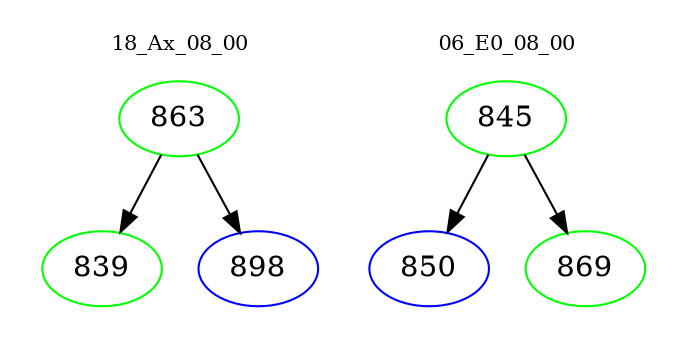 digraph{
subgraph cluster_0 {
color = white
label = "18_Ax_08_00";
fontsize=10;
T0_863 [label="863", color="green"]
T0_863 -> T0_839 [color="black"]
T0_839 [label="839", color="green"]
T0_863 -> T0_898 [color="black"]
T0_898 [label="898", color="blue"]
}
subgraph cluster_1 {
color = white
label = "06_E0_08_00";
fontsize=10;
T1_845 [label="845", color="green"]
T1_845 -> T1_850 [color="black"]
T1_850 [label="850", color="blue"]
T1_845 -> T1_869 [color="black"]
T1_869 [label="869", color="green"]
}
}
